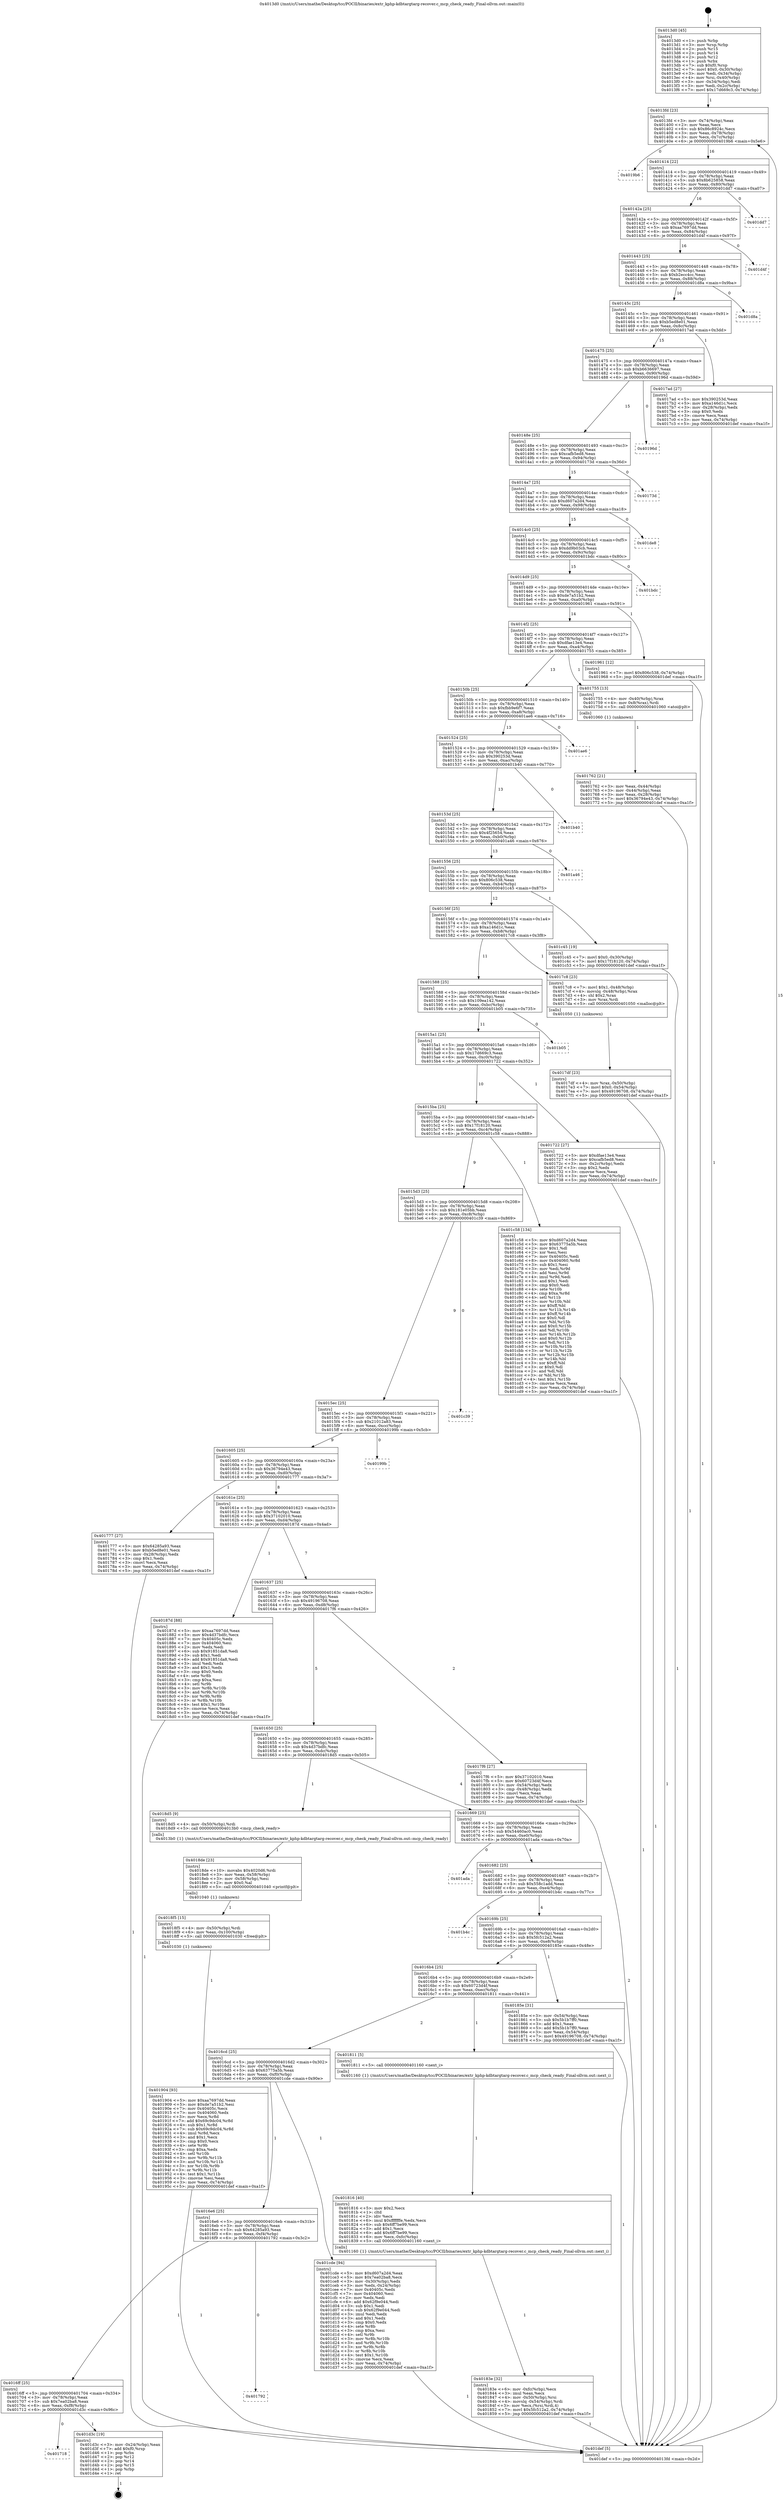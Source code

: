 digraph "0x4013d0" {
  label = "0x4013d0 (/mnt/c/Users/mathe/Desktop/tcc/POCII/binaries/extr_kphp-kdbtargtarg-recover.c_mcp_check_ready_Final-ollvm.out::main(0))"
  labelloc = "t"
  node[shape=record]

  Entry [label="",width=0.3,height=0.3,shape=circle,fillcolor=black,style=filled]
  "0x4013fd" [label="{
     0x4013fd [23]\l
     | [instrs]\l
     &nbsp;&nbsp;0x4013fd \<+3\>: mov -0x74(%rbp),%eax\l
     &nbsp;&nbsp;0x401400 \<+2\>: mov %eax,%ecx\l
     &nbsp;&nbsp;0x401402 \<+6\>: sub $0x86c8924c,%ecx\l
     &nbsp;&nbsp;0x401408 \<+3\>: mov %eax,-0x78(%rbp)\l
     &nbsp;&nbsp;0x40140b \<+3\>: mov %ecx,-0x7c(%rbp)\l
     &nbsp;&nbsp;0x40140e \<+6\>: je 00000000004019b6 \<main+0x5e6\>\l
  }"]
  "0x4019b6" [label="{
     0x4019b6\l
  }", style=dashed]
  "0x401414" [label="{
     0x401414 [22]\l
     | [instrs]\l
     &nbsp;&nbsp;0x401414 \<+5\>: jmp 0000000000401419 \<main+0x49\>\l
     &nbsp;&nbsp;0x401419 \<+3\>: mov -0x78(%rbp),%eax\l
     &nbsp;&nbsp;0x40141c \<+5\>: sub $0x8b625858,%eax\l
     &nbsp;&nbsp;0x401421 \<+3\>: mov %eax,-0x80(%rbp)\l
     &nbsp;&nbsp;0x401424 \<+6\>: je 0000000000401dd7 \<main+0xa07\>\l
  }"]
  Exit [label="",width=0.3,height=0.3,shape=circle,fillcolor=black,style=filled,peripheries=2]
  "0x401dd7" [label="{
     0x401dd7\l
  }", style=dashed]
  "0x40142a" [label="{
     0x40142a [25]\l
     | [instrs]\l
     &nbsp;&nbsp;0x40142a \<+5\>: jmp 000000000040142f \<main+0x5f\>\l
     &nbsp;&nbsp;0x40142f \<+3\>: mov -0x78(%rbp),%eax\l
     &nbsp;&nbsp;0x401432 \<+5\>: sub $0xaa7697dd,%eax\l
     &nbsp;&nbsp;0x401437 \<+6\>: mov %eax,-0x84(%rbp)\l
     &nbsp;&nbsp;0x40143d \<+6\>: je 0000000000401d4f \<main+0x97f\>\l
  }"]
  "0x401718" [label="{
     0x401718\l
  }", style=dashed]
  "0x401d4f" [label="{
     0x401d4f\l
  }", style=dashed]
  "0x401443" [label="{
     0x401443 [25]\l
     | [instrs]\l
     &nbsp;&nbsp;0x401443 \<+5\>: jmp 0000000000401448 \<main+0x78\>\l
     &nbsp;&nbsp;0x401448 \<+3\>: mov -0x78(%rbp),%eax\l
     &nbsp;&nbsp;0x40144b \<+5\>: sub $0xb2ecc4cc,%eax\l
     &nbsp;&nbsp;0x401450 \<+6\>: mov %eax,-0x88(%rbp)\l
     &nbsp;&nbsp;0x401456 \<+6\>: je 0000000000401d8a \<main+0x9ba\>\l
  }"]
  "0x401d3c" [label="{
     0x401d3c [19]\l
     | [instrs]\l
     &nbsp;&nbsp;0x401d3c \<+3\>: mov -0x24(%rbp),%eax\l
     &nbsp;&nbsp;0x401d3f \<+7\>: add $0xf0,%rsp\l
     &nbsp;&nbsp;0x401d46 \<+1\>: pop %rbx\l
     &nbsp;&nbsp;0x401d47 \<+2\>: pop %r12\l
     &nbsp;&nbsp;0x401d49 \<+2\>: pop %r14\l
     &nbsp;&nbsp;0x401d4b \<+2\>: pop %r15\l
     &nbsp;&nbsp;0x401d4d \<+1\>: pop %rbp\l
     &nbsp;&nbsp;0x401d4e \<+1\>: ret\l
  }"]
  "0x401d8a" [label="{
     0x401d8a\l
  }", style=dashed]
  "0x40145c" [label="{
     0x40145c [25]\l
     | [instrs]\l
     &nbsp;&nbsp;0x40145c \<+5\>: jmp 0000000000401461 \<main+0x91\>\l
     &nbsp;&nbsp;0x401461 \<+3\>: mov -0x78(%rbp),%eax\l
     &nbsp;&nbsp;0x401464 \<+5\>: sub $0xb5ed8e01,%eax\l
     &nbsp;&nbsp;0x401469 \<+6\>: mov %eax,-0x8c(%rbp)\l
     &nbsp;&nbsp;0x40146f \<+6\>: je 00000000004017ad \<main+0x3dd\>\l
  }"]
  "0x4016ff" [label="{
     0x4016ff [25]\l
     | [instrs]\l
     &nbsp;&nbsp;0x4016ff \<+5\>: jmp 0000000000401704 \<main+0x334\>\l
     &nbsp;&nbsp;0x401704 \<+3\>: mov -0x78(%rbp),%eax\l
     &nbsp;&nbsp;0x401707 \<+5\>: sub $0x7ea02ba8,%eax\l
     &nbsp;&nbsp;0x40170c \<+6\>: mov %eax,-0xf8(%rbp)\l
     &nbsp;&nbsp;0x401712 \<+6\>: je 0000000000401d3c \<main+0x96c\>\l
  }"]
  "0x4017ad" [label="{
     0x4017ad [27]\l
     | [instrs]\l
     &nbsp;&nbsp;0x4017ad \<+5\>: mov $0x390253d,%eax\l
     &nbsp;&nbsp;0x4017b2 \<+5\>: mov $0xa146d1c,%ecx\l
     &nbsp;&nbsp;0x4017b7 \<+3\>: mov -0x28(%rbp),%edx\l
     &nbsp;&nbsp;0x4017ba \<+3\>: cmp $0x0,%edx\l
     &nbsp;&nbsp;0x4017bd \<+3\>: cmove %ecx,%eax\l
     &nbsp;&nbsp;0x4017c0 \<+3\>: mov %eax,-0x74(%rbp)\l
     &nbsp;&nbsp;0x4017c3 \<+5\>: jmp 0000000000401def \<main+0xa1f\>\l
  }"]
  "0x401475" [label="{
     0x401475 [25]\l
     | [instrs]\l
     &nbsp;&nbsp;0x401475 \<+5\>: jmp 000000000040147a \<main+0xaa\>\l
     &nbsp;&nbsp;0x40147a \<+3\>: mov -0x78(%rbp),%eax\l
     &nbsp;&nbsp;0x40147d \<+5\>: sub $0xb6636697,%eax\l
     &nbsp;&nbsp;0x401482 \<+6\>: mov %eax,-0x90(%rbp)\l
     &nbsp;&nbsp;0x401488 \<+6\>: je 000000000040196d \<main+0x59d\>\l
  }"]
  "0x401792" [label="{
     0x401792\l
  }", style=dashed]
  "0x40196d" [label="{
     0x40196d\l
  }", style=dashed]
  "0x40148e" [label="{
     0x40148e [25]\l
     | [instrs]\l
     &nbsp;&nbsp;0x40148e \<+5\>: jmp 0000000000401493 \<main+0xc3\>\l
     &nbsp;&nbsp;0x401493 \<+3\>: mov -0x78(%rbp),%eax\l
     &nbsp;&nbsp;0x401496 \<+5\>: sub $0xcafb5ed8,%eax\l
     &nbsp;&nbsp;0x40149b \<+6\>: mov %eax,-0x94(%rbp)\l
     &nbsp;&nbsp;0x4014a1 \<+6\>: je 000000000040173d \<main+0x36d\>\l
  }"]
  "0x4016e6" [label="{
     0x4016e6 [25]\l
     | [instrs]\l
     &nbsp;&nbsp;0x4016e6 \<+5\>: jmp 00000000004016eb \<main+0x31b\>\l
     &nbsp;&nbsp;0x4016eb \<+3\>: mov -0x78(%rbp),%eax\l
     &nbsp;&nbsp;0x4016ee \<+5\>: sub $0x64285a93,%eax\l
     &nbsp;&nbsp;0x4016f3 \<+6\>: mov %eax,-0xf4(%rbp)\l
     &nbsp;&nbsp;0x4016f9 \<+6\>: je 0000000000401792 \<main+0x3c2\>\l
  }"]
  "0x40173d" [label="{
     0x40173d\l
  }", style=dashed]
  "0x4014a7" [label="{
     0x4014a7 [25]\l
     | [instrs]\l
     &nbsp;&nbsp;0x4014a7 \<+5\>: jmp 00000000004014ac \<main+0xdc\>\l
     &nbsp;&nbsp;0x4014ac \<+3\>: mov -0x78(%rbp),%eax\l
     &nbsp;&nbsp;0x4014af \<+5\>: sub $0xd607a2d4,%eax\l
     &nbsp;&nbsp;0x4014b4 \<+6\>: mov %eax,-0x98(%rbp)\l
     &nbsp;&nbsp;0x4014ba \<+6\>: je 0000000000401de8 \<main+0xa18\>\l
  }"]
  "0x401cde" [label="{
     0x401cde [94]\l
     | [instrs]\l
     &nbsp;&nbsp;0x401cde \<+5\>: mov $0xd607a2d4,%eax\l
     &nbsp;&nbsp;0x401ce3 \<+5\>: mov $0x7ea02ba8,%ecx\l
     &nbsp;&nbsp;0x401ce8 \<+3\>: mov -0x30(%rbp),%edx\l
     &nbsp;&nbsp;0x401ceb \<+3\>: mov %edx,-0x24(%rbp)\l
     &nbsp;&nbsp;0x401cee \<+7\>: mov 0x40405c,%edx\l
     &nbsp;&nbsp;0x401cf5 \<+7\>: mov 0x404060,%esi\l
     &nbsp;&nbsp;0x401cfc \<+2\>: mov %edx,%edi\l
     &nbsp;&nbsp;0x401cfe \<+6\>: add $0x62f9e044,%edi\l
     &nbsp;&nbsp;0x401d04 \<+3\>: sub $0x1,%edi\l
     &nbsp;&nbsp;0x401d07 \<+6\>: sub $0x62f9e044,%edi\l
     &nbsp;&nbsp;0x401d0d \<+3\>: imul %edi,%edx\l
     &nbsp;&nbsp;0x401d10 \<+3\>: and $0x1,%edx\l
     &nbsp;&nbsp;0x401d13 \<+3\>: cmp $0x0,%edx\l
     &nbsp;&nbsp;0x401d16 \<+4\>: sete %r8b\l
     &nbsp;&nbsp;0x401d1a \<+3\>: cmp $0xa,%esi\l
     &nbsp;&nbsp;0x401d1d \<+4\>: setl %r9b\l
     &nbsp;&nbsp;0x401d21 \<+3\>: mov %r8b,%r10b\l
     &nbsp;&nbsp;0x401d24 \<+3\>: and %r9b,%r10b\l
     &nbsp;&nbsp;0x401d27 \<+3\>: xor %r9b,%r8b\l
     &nbsp;&nbsp;0x401d2a \<+3\>: or %r8b,%r10b\l
     &nbsp;&nbsp;0x401d2d \<+4\>: test $0x1,%r10b\l
     &nbsp;&nbsp;0x401d31 \<+3\>: cmovne %ecx,%eax\l
     &nbsp;&nbsp;0x401d34 \<+3\>: mov %eax,-0x74(%rbp)\l
     &nbsp;&nbsp;0x401d37 \<+5\>: jmp 0000000000401def \<main+0xa1f\>\l
  }"]
  "0x401de8" [label="{
     0x401de8\l
  }", style=dashed]
  "0x4014c0" [label="{
     0x4014c0 [25]\l
     | [instrs]\l
     &nbsp;&nbsp;0x4014c0 \<+5\>: jmp 00000000004014c5 \<main+0xf5\>\l
     &nbsp;&nbsp;0x4014c5 \<+3\>: mov -0x78(%rbp),%eax\l
     &nbsp;&nbsp;0x4014c8 \<+5\>: sub $0xdd9b03cb,%eax\l
     &nbsp;&nbsp;0x4014cd \<+6\>: mov %eax,-0x9c(%rbp)\l
     &nbsp;&nbsp;0x4014d3 \<+6\>: je 0000000000401bdc \<main+0x80c\>\l
  }"]
  "0x401904" [label="{
     0x401904 [93]\l
     | [instrs]\l
     &nbsp;&nbsp;0x401904 \<+5\>: mov $0xaa7697dd,%eax\l
     &nbsp;&nbsp;0x401909 \<+5\>: mov $0xde7a51b2,%esi\l
     &nbsp;&nbsp;0x40190e \<+7\>: mov 0x40405c,%ecx\l
     &nbsp;&nbsp;0x401915 \<+7\>: mov 0x404060,%edx\l
     &nbsp;&nbsp;0x40191c \<+3\>: mov %ecx,%r8d\l
     &nbsp;&nbsp;0x40191f \<+7\>: add $0x69c9dc04,%r8d\l
     &nbsp;&nbsp;0x401926 \<+4\>: sub $0x1,%r8d\l
     &nbsp;&nbsp;0x40192a \<+7\>: sub $0x69c9dc04,%r8d\l
     &nbsp;&nbsp;0x401931 \<+4\>: imul %r8d,%ecx\l
     &nbsp;&nbsp;0x401935 \<+3\>: and $0x1,%ecx\l
     &nbsp;&nbsp;0x401938 \<+3\>: cmp $0x0,%ecx\l
     &nbsp;&nbsp;0x40193b \<+4\>: sete %r9b\l
     &nbsp;&nbsp;0x40193f \<+3\>: cmp $0xa,%edx\l
     &nbsp;&nbsp;0x401942 \<+4\>: setl %r10b\l
     &nbsp;&nbsp;0x401946 \<+3\>: mov %r9b,%r11b\l
     &nbsp;&nbsp;0x401949 \<+3\>: and %r10b,%r11b\l
     &nbsp;&nbsp;0x40194c \<+3\>: xor %r10b,%r9b\l
     &nbsp;&nbsp;0x40194f \<+3\>: or %r9b,%r11b\l
     &nbsp;&nbsp;0x401952 \<+4\>: test $0x1,%r11b\l
     &nbsp;&nbsp;0x401956 \<+3\>: cmovne %esi,%eax\l
     &nbsp;&nbsp;0x401959 \<+3\>: mov %eax,-0x74(%rbp)\l
     &nbsp;&nbsp;0x40195c \<+5\>: jmp 0000000000401def \<main+0xa1f\>\l
  }"]
  "0x401bdc" [label="{
     0x401bdc\l
  }", style=dashed]
  "0x4014d9" [label="{
     0x4014d9 [25]\l
     | [instrs]\l
     &nbsp;&nbsp;0x4014d9 \<+5\>: jmp 00000000004014de \<main+0x10e\>\l
     &nbsp;&nbsp;0x4014de \<+3\>: mov -0x78(%rbp),%eax\l
     &nbsp;&nbsp;0x4014e1 \<+5\>: sub $0xde7a51b2,%eax\l
     &nbsp;&nbsp;0x4014e6 \<+6\>: mov %eax,-0xa0(%rbp)\l
     &nbsp;&nbsp;0x4014ec \<+6\>: je 0000000000401961 \<main+0x591\>\l
  }"]
  "0x4018f5" [label="{
     0x4018f5 [15]\l
     | [instrs]\l
     &nbsp;&nbsp;0x4018f5 \<+4\>: mov -0x50(%rbp),%rdi\l
     &nbsp;&nbsp;0x4018f9 \<+6\>: mov %eax,-0x100(%rbp)\l
     &nbsp;&nbsp;0x4018ff \<+5\>: call 0000000000401030 \<free@plt\>\l
     | [calls]\l
     &nbsp;&nbsp;0x401030 \{1\} (unknown)\l
  }"]
  "0x401961" [label="{
     0x401961 [12]\l
     | [instrs]\l
     &nbsp;&nbsp;0x401961 \<+7\>: movl $0x806c538,-0x74(%rbp)\l
     &nbsp;&nbsp;0x401968 \<+5\>: jmp 0000000000401def \<main+0xa1f\>\l
  }"]
  "0x4014f2" [label="{
     0x4014f2 [25]\l
     | [instrs]\l
     &nbsp;&nbsp;0x4014f2 \<+5\>: jmp 00000000004014f7 \<main+0x127\>\l
     &nbsp;&nbsp;0x4014f7 \<+3\>: mov -0x78(%rbp),%eax\l
     &nbsp;&nbsp;0x4014fa \<+5\>: sub $0xdfae13e4,%eax\l
     &nbsp;&nbsp;0x4014ff \<+6\>: mov %eax,-0xa4(%rbp)\l
     &nbsp;&nbsp;0x401505 \<+6\>: je 0000000000401755 \<main+0x385\>\l
  }"]
  "0x4018de" [label="{
     0x4018de [23]\l
     | [instrs]\l
     &nbsp;&nbsp;0x4018de \<+10\>: movabs $0x4020d6,%rdi\l
     &nbsp;&nbsp;0x4018e8 \<+3\>: mov %eax,-0x58(%rbp)\l
     &nbsp;&nbsp;0x4018eb \<+3\>: mov -0x58(%rbp),%esi\l
     &nbsp;&nbsp;0x4018ee \<+2\>: mov $0x0,%al\l
     &nbsp;&nbsp;0x4018f0 \<+5\>: call 0000000000401040 \<printf@plt\>\l
     | [calls]\l
     &nbsp;&nbsp;0x401040 \{1\} (unknown)\l
  }"]
  "0x401755" [label="{
     0x401755 [13]\l
     | [instrs]\l
     &nbsp;&nbsp;0x401755 \<+4\>: mov -0x40(%rbp),%rax\l
     &nbsp;&nbsp;0x401759 \<+4\>: mov 0x8(%rax),%rdi\l
     &nbsp;&nbsp;0x40175d \<+5\>: call 0000000000401060 \<atoi@plt\>\l
     | [calls]\l
     &nbsp;&nbsp;0x401060 \{1\} (unknown)\l
  }"]
  "0x40150b" [label="{
     0x40150b [25]\l
     | [instrs]\l
     &nbsp;&nbsp;0x40150b \<+5\>: jmp 0000000000401510 \<main+0x140\>\l
     &nbsp;&nbsp;0x401510 \<+3\>: mov -0x78(%rbp),%eax\l
     &nbsp;&nbsp;0x401513 \<+5\>: sub $0xfbb9e6f7,%eax\l
     &nbsp;&nbsp;0x401518 \<+6\>: mov %eax,-0xa8(%rbp)\l
     &nbsp;&nbsp;0x40151e \<+6\>: je 0000000000401ae6 \<main+0x716\>\l
  }"]
  "0x40183e" [label="{
     0x40183e [32]\l
     | [instrs]\l
     &nbsp;&nbsp;0x40183e \<+6\>: mov -0xfc(%rbp),%ecx\l
     &nbsp;&nbsp;0x401844 \<+3\>: imul %eax,%ecx\l
     &nbsp;&nbsp;0x401847 \<+4\>: mov -0x50(%rbp),%rsi\l
     &nbsp;&nbsp;0x40184b \<+4\>: movslq -0x54(%rbp),%rdi\l
     &nbsp;&nbsp;0x40184f \<+3\>: mov %ecx,(%rsi,%rdi,4)\l
     &nbsp;&nbsp;0x401852 \<+7\>: movl $0x5fc512a2,-0x74(%rbp)\l
     &nbsp;&nbsp;0x401859 \<+5\>: jmp 0000000000401def \<main+0xa1f\>\l
  }"]
  "0x401ae6" [label="{
     0x401ae6\l
  }", style=dashed]
  "0x401524" [label="{
     0x401524 [25]\l
     | [instrs]\l
     &nbsp;&nbsp;0x401524 \<+5\>: jmp 0000000000401529 \<main+0x159\>\l
     &nbsp;&nbsp;0x401529 \<+3\>: mov -0x78(%rbp),%eax\l
     &nbsp;&nbsp;0x40152c \<+5\>: sub $0x390253d,%eax\l
     &nbsp;&nbsp;0x401531 \<+6\>: mov %eax,-0xac(%rbp)\l
     &nbsp;&nbsp;0x401537 \<+6\>: je 0000000000401b40 \<main+0x770\>\l
  }"]
  "0x401816" [label="{
     0x401816 [40]\l
     | [instrs]\l
     &nbsp;&nbsp;0x401816 \<+5\>: mov $0x2,%ecx\l
     &nbsp;&nbsp;0x40181b \<+1\>: cltd\l
     &nbsp;&nbsp;0x40181c \<+2\>: idiv %ecx\l
     &nbsp;&nbsp;0x40181e \<+6\>: imul $0xfffffffe,%edx,%ecx\l
     &nbsp;&nbsp;0x401824 \<+6\>: sub $0x6ff7be99,%ecx\l
     &nbsp;&nbsp;0x40182a \<+3\>: add $0x1,%ecx\l
     &nbsp;&nbsp;0x40182d \<+6\>: add $0x6ff7be99,%ecx\l
     &nbsp;&nbsp;0x401833 \<+6\>: mov %ecx,-0xfc(%rbp)\l
     &nbsp;&nbsp;0x401839 \<+5\>: call 0000000000401160 \<next_i\>\l
     | [calls]\l
     &nbsp;&nbsp;0x401160 \{1\} (/mnt/c/Users/mathe/Desktop/tcc/POCII/binaries/extr_kphp-kdbtargtarg-recover.c_mcp_check_ready_Final-ollvm.out::next_i)\l
  }"]
  "0x401b40" [label="{
     0x401b40\l
  }", style=dashed]
  "0x40153d" [label="{
     0x40153d [25]\l
     | [instrs]\l
     &nbsp;&nbsp;0x40153d \<+5\>: jmp 0000000000401542 \<main+0x172\>\l
     &nbsp;&nbsp;0x401542 \<+3\>: mov -0x78(%rbp),%eax\l
     &nbsp;&nbsp;0x401545 \<+5\>: sub $0x4f25654,%eax\l
     &nbsp;&nbsp;0x40154a \<+6\>: mov %eax,-0xb0(%rbp)\l
     &nbsp;&nbsp;0x401550 \<+6\>: je 0000000000401a46 \<main+0x676\>\l
  }"]
  "0x4016cd" [label="{
     0x4016cd [25]\l
     | [instrs]\l
     &nbsp;&nbsp;0x4016cd \<+5\>: jmp 00000000004016d2 \<main+0x302\>\l
     &nbsp;&nbsp;0x4016d2 \<+3\>: mov -0x78(%rbp),%eax\l
     &nbsp;&nbsp;0x4016d5 \<+5\>: sub $0x63775a5b,%eax\l
     &nbsp;&nbsp;0x4016da \<+6\>: mov %eax,-0xf0(%rbp)\l
     &nbsp;&nbsp;0x4016e0 \<+6\>: je 0000000000401cde \<main+0x90e\>\l
  }"]
  "0x401a46" [label="{
     0x401a46\l
  }", style=dashed]
  "0x401556" [label="{
     0x401556 [25]\l
     | [instrs]\l
     &nbsp;&nbsp;0x401556 \<+5\>: jmp 000000000040155b \<main+0x18b\>\l
     &nbsp;&nbsp;0x40155b \<+3\>: mov -0x78(%rbp),%eax\l
     &nbsp;&nbsp;0x40155e \<+5\>: sub $0x806c538,%eax\l
     &nbsp;&nbsp;0x401563 \<+6\>: mov %eax,-0xb4(%rbp)\l
     &nbsp;&nbsp;0x401569 \<+6\>: je 0000000000401c45 \<main+0x875\>\l
  }"]
  "0x401811" [label="{
     0x401811 [5]\l
     | [instrs]\l
     &nbsp;&nbsp;0x401811 \<+5\>: call 0000000000401160 \<next_i\>\l
     | [calls]\l
     &nbsp;&nbsp;0x401160 \{1\} (/mnt/c/Users/mathe/Desktop/tcc/POCII/binaries/extr_kphp-kdbtargtarg-recover.c_mcp_check_ready_Final-ollvm.out::next_i)\l
  }"]
  "0x401c45" [label="{
     0x401c45 [19]\l
     | [instrs]\l
     &nbsp;&nbsp;0x401c45 \<+7\>: movl $0x0,-0x30(%rbp)\l
     &nbsp;&nbsp;0x401c4c \<+7\>: movl $0x17f18120,-0x74(%rbp)\l
     &nbsp;&nbsp;0x401c53 \<+5\>: jmp 0000000000401def \<main+0xa1f\>\l
  }"]
  "0x40156f" [label="{
     0x40156f [25]\l
     | [instrs]\l
     &nbsp;&nbsp;0x40156f \<+5\>: jmp 0000000000401574 \<main+0x1a4\>\l
     &nbsp;&nbsp;0x401574 \<+3\>: mov -0x78(%rbp),%eax\l
     &nbsp;&nbsp;0x401577 \<+5\>: sub $0xa146d1c,%eax\l
     &nbsp;&nbsp;0x40157c \<+6\>: mov %eax,-0xb8(%rbp)\l
     &nbsp;&nbsp;0x401582 \<+6\>: je 00000000004017c8 \<main+0x3f8\>\l
  }"]
  "0x4016b4" [label="{
     0x4016b4 [25]\l
     | [instrs]\l
     &nbsp;&nbsp;0x4016b4 \<+5\>: jmp 00000000004016b9 \<main+0x2e9\>\l
     &nbsp;&nbsp;0x4016b9 \<+3\>: mov -0x78(%rbp),%eax\l
     &nbsp;&nbsp;0x4016bc \<+5\>: sub $0x60723d4f,%eax\l
     &nbsp;&nbsp;0x4016c1 \<+6\>: mov %eax,-0xec(%rbp)\l
     &nbsp;&nbsp;0x4016c7 \<+6\>: je 0000000000401811 \<main+0x441\>\l
  }"]
  "0x4017c8" [label="{
     0x4017c8 [23]\l
     | [instrs]\l
     &nbsp;&nbsp;0x4017c8 \<+7\>: movl $0x1,-0x48(%rbp)\l
     &nbsp;&nbsp;0x4017cf \<+4\>: movslq -0x48(%rbp),%rax\l
     &nbsp;&nbsp;0x4017d3 \<+4\>: shl $0x2,%rax\l
     &nbsp;&nbsp;0x4017d7 \<+3\>: mov %rax,%rdi\l
     &nbsp;&nbsp;0x4017da \<+5\>: call 0000000000401050 \<malloc@plt\>\l
     | [calls]\l
     &nbsp;&nbsp;0x401050 \{1\} (unknown)\l
  }"]
  "0x401588" [label="{
     0x401588 [25]\l
     | [instrs]\l
     &nbsp;&nbsp;0x401588 \<+5\>: jmp 000000000040158d \<main+0x1bd\>\l
     &nbsp;&nbsp;0x40158d \<+3\>: mov -0x78(%rbp),%eax\l
     &nbsp;&nbsp;0x401590 \<+5\>: sub $0x109ea142,%eax\l
     &nbsp;&nbsp;0x401595 \<+6\>: mov %eax,-0xbc(%rbp)\l
     &nbsp;&nbsp;0x40159b \<+6\>: je 0000000000401b05 \<main+0x735\>\l
  }"]
  "0x40185e" [label="{
     0x40185e [31]\l
     | [instrs]\l
     &nbsp;&nbsp;0x40185e \<+3\>: mov -0x54(%rbp),%eax\l
     &nbsp;&nbsp;0x401861 \<+5\>: sub $0x5b1b7ff0,%eax\l
     &nbsp;&nbsp;0x401866 \<+3\>: add $0x1,%eax\l
     &nbsp;&nbsp;0x401869 \<+5\>: add $0x5b1b7ff0,%eax\l
     &nbsp;&nbsp;0x40186e \<+3\>: mov %eax,-0x54(%rbp)\l
     &nbsp;&nbsp;0x401871 \<+7\>: movl $0x49196708,-0x74(%rbp)\l
     &nbsp;&nbsp;0x401878 \<+5\>: jmp 0000000000401def \<main+0xa1f\>\l
  }"]
  "0x401b05" [label="{
     0x401b05\l
  }", style=dashed]
  "0x4015a1" [label="{
     0x4015a1 [25]\l
     | [instrs]\l
     &nbsp;&nbsp;0x4015a1 \<+5\>: jmp 00000000004015a6 \<main+0x1d6\>\l
     &nbsp;&nbsp;0x4015a6 \<+3\>: mov -0x78(%rbp),%eax\l
     &nbsp;&nbsp;0x4015a9 \<+5\>: sub $0x17d669c3,%eax\l
     &nbsp;&nbsp;0x4015ae \<+6\>: mov %eax,-0xc0(%rbp)\l
     &nbsp;&nbsp;0x4015b4 \<+6\>: je 0000000000401722 \<main+0x352\>\l
  }"]
  "0x40169b" [label="{
     0x40169b [25]\l
     | [instrs]\l
     &nbsp;&nbsp;0x40169b \<+5\>: jmp 00000000004016a0 \<main+0x2d0\>\l
     &nbsp;&nbsp;0x4016a0 \<+3\>: mov -0x78(%rbp),%eax\l
     &nbsp;&nbsp;0x4016a3 \<+5\>: sub $0x5fc512a2,%eax\l
     &nbsp;&nbsp;0x4016a8 \<+6\>: mov %eax,-0xe8(%rbp)\l
     &nbsp;&nbsp;0x4016ae \<+6\>: je 000000000040185e \<main+0x48e\>\l
  }"]
  "0x401722" [label="{
     0x401722 [27]\l
     | [instrs]\l
     &nbsp;&nbsp;0x401722 \<+5\>: mov $0xdfae13e4,%eax\l
     &nbsp;&nbsp;0x401727 \<+5\>: mov $0xcafb5ed8,%ecx\l
     &nbsp;&nbsp;0x40172c \<+3\>: mov -0x2c(%rbp),%edx\l
     &nbsp;&nbsp;0x40172f \<+3\>: cmp $0x2,%edx\l
     &nbsp;&nbsp;0x401732 \<+3\>: cmovne %ecx,%eax\l
     &nbsp;&nbsp;0x401735 \<+3\>: mov %eax,-0x74(%rbp)\l
     &nbsp;&nbsp;0x401738 \<+5\>: jmp 0000000000401def \<main+0xa1f\>\l
  }"]
  "0x4015ba" [label="{
     0x4015ba [25]\l
     | [instrs]\l
     &nbsp;&nbsp;0x4015ba \<+5\>: jmp 00000000004015bf \<main+0x1ef\>\l
     &nbsp;&nbsp;0x4015bf \<+3\>: mov -0x78(%rbp),%eax\l
     &nbsp;&nbsp;0x4015c2 \<+5\>: sub $0x17f18120,%eax\l
     &nbsp;&nbsp;0x4015c7 \<+6\>: mov %eax,-0xc4(%rbp)\l
     &nbsp;&nbsp;0x4015cd \<+6\>: je 0000000000401c58 \<main+0x888\>\l
  }"]
  "0x401def" [label="{
     0x401def [5]\l
     | [instrs]\l
     &nbsp;&nbsp;0x401def \<+5\>: jmp 00000000004013fd \<main+0x2d\>\l
  }"]
  "0x4013d0" [label="{
     0x4013d0 [45]\l
     | [instrs]\l
     &nbsp;&nbsp;0x4013d0 \<+1\>: push %rbp\l
     &nbsp;&nbsp;0x4013d1 \<+3\>: mov %rsp,%rbp\l
     &nbsp;&nbsp;0x4013d4 \<+2\>: push %r15\l
     &nbsp;&nbsp;0x4013d6 \<+2\>: push %r14\l
     &nbsp;&nbsp;0x4013d8 \<+2\>: push %r12\l
     &nbsp;&nbsp;0x4013da \<+1\>: push %rbx\l
     &nbsp;&nbsp;0x4013db \<+7\>: sub $0xf0,%rsp\l
     &nbsp;&nbsp;0x4013e2 \<+7\>: movl $0x0,-0x30(%rbp)\l
     &nbsp;&nbsp;0x4013e9 \<+3\>: mov %edi,-0x34(%rbp)\l
     &nbsp;&nbsp;0x4013ec \<+4\>: mov %rsi,-0x40(%rbp)\l
     &nbsp;&nbsp;0x4013f0 \<+3\>: mov -0x34(%rbp),%edi\l
     &nbsp;&nbsp;0x4013f3 \<+3\>: mov %edi,-0x2c(%rbp)\l
     &nbsp;&nbsp;0x4013f6 \<+7\>: movl $0x17d669c3,-0x74(%rbp)\l
  }"]
  "0x401762" [label="{
     0x401762 [21]\l
     | [instrs]\l
     &nbsp;&nbsp;0x401762 \<+3\>: mov %eax,-0x44(%rbp)\l
     &nbsp;&nbsp;0x401765 \<+3\>: mov -0x44(%rbp),%eax\l
     &nbsp;&nbsp;0x401768 \<+3\>: mov %eax,-0x28(%rbp)\l
     &nbsp;&nbsp;0x40176b \<+7\>: movl $0x36794e43,-0x74(%rbp)\l
     &nbsp;&nbsp;0x401772 \<+5\>: jmp 0000000000401def \<main+0xa1f\>\l
  }"]
  "0x401b4c" [label="{
     0x401b4c\l
  }", style=dashed]
  "0x401c58" [label="{
     0x401c58 [134]\l
     | [instrs]\l
     &nbsp;&nbsp;0x401c58 \<+5\>: mov $0xd607a2d4,%eax\l
     &nbsp;&nbsp;0x401c5d \<+5\>: mov $0x63775a5b,%ecx\l
     &nbsp;&nbsp;0x401c62 \<+2\>: mov $0x1,%dl\l
     &nbsp;&nbsp;0x401c64 \<+2\>: xor %esi,%esi\l
     &nbsp;&nbsp;0x401c66 \<+7\>: mov 0x40405c,%edi\l
     &nbsp;&nbsp;0x401c6d \<+8\>: mov 0x404060,%r8d\l
     &nbsp;&nbsp;0x401c75 \<+3\>: sub $0x1,%esi\l
     &nbsp;&nbsp;0x401c78 \<+3\>: mov %edi,%r9d\l
     &nbsp;&nbsp;0x401c7b \<+3\>: add %esi,%r9d\l
     &nbsp;&nbsp;0x401c7e \<+4\>: imul %r9d,%edi\l
     &nbsp;&nbsp;0x401c82 \<+3\>: and $0x1,%edi\l
     &nbsp;&nbsp;0x401c85 \<+3\>: cmp $0x0,%edi\l
     &nbsp;&nbsp;0x401c88 \<+4\>: sete %r10b\l
     &nbsp;&nbsp;0x401c8c \<+4\>: cmp $0xa,%r8d\l
     &nbsp;&nbsp;0x401c90 \<+4\>: setl %r11b\l
     &nbsp;&nbsp;0x401c94 \<+3\>: mov %r10b,%bl\l
     &nbsp;&nbsp;0x401c97 \<+3\>: xor $0xff,%bl\l
     &nbsp;&nbsp;0x401c9a \<+3\>: mov %r11b,%r14b\l
     &nbsp;&nbsp;0x401c9d \<+4\>: xor $0xff,%r14b\l
     &nbsp;&nbsp;0x401ca1 \<+3\>: xor $0x0,%dl\l
     &nbsp;&nbsp;0x401ca4 \<+3\>: mov %bl,%r15b\l
     &nbsp;&nbsp;0x401ca7 \<+4\>: and $0x0,%r15b\l
     &nbsp;&nbsp;0x401cab \<+3\>: and %dl,%r10b\l
     &nbsp;&nbsp;0x401cae \<+3\>: mov %r14b,%r12b\l
     &nbsp;&nbsp;0x401cb1 \<+4\>: and $0x0,%r12b\l
     &nbsp;&nbsp;0x401cb5 \<+3\>: and %dl,%r11b\l
     &nbsp;&nbsp;0x401cb8 \<+3\>: or %r10b,%r15b\l
     &nbsp;&nbsp;0x401cbb \<+3\>: or %r11b,%r12b\l
     &nbsp;&nbsp;0x401cbe \<+3\>: xor %r12b,%r15b\l
     &nbsp;&nbsp;0x401cc1 \<+3\>: or %r14b,%bl\l
     &nbsp;&nbsp;0x401cc4 \<+3\>: xor $0xff,%bl\l
     &nbsp;&nbsp;0x401cc7 \<+3\>: or $0x0,%dl\l
     &nbsp;&nbsp;0x401cca \<+2\>: and %dl,%bl\l
     &nbsp;&nbsp;0x401ccc \<+3\>: or %bl,%r15b\l
     &nbsp;&nbsp;0x401ccf \<+4\>: test $0x1,%r15b\l
     &nbsp;&nbsp;0x401cd3 \<+3\>: cmovne %ecx,%eax\l
     &nbsp;&nbsp;0x401cd6 \<+3\>: mov %eax,-0x74(%rbp)\l
     &nbsp;&nbsp;0x401cd9 \<+5\>: jmp 0000000000401def \<main+0xa1f\>\l
  }"]
  "0x4015d3" [label="{
     0x4015d3 [25]\l
     | [instrs]\l
     &nbsp;&nbsp;0x4015d3 \<+5\>: jmp 00000000004015d8 \<main+0x208\>\l
     &nbsp;&nbsp;0x4015d8 \<+3\>: mov -0x78(%rbp),%eax\l
     &nbsp;&nbsp;0x4015db \<+5\>: sub $0x181e05bb,%eax\l
     &nbsp;&nbsp;0x4015e0 \<+6\>: mov %eax,-0xc8(%rbp)\l
     &nbsp;&nbsp;0x4015e6 \<+6\>: je 0000000000401c39 \<main+0x869\>\l
  }"]
  "0x401682" [label="{
     0x401682 [25]\l
     | [instrs]\l
     &nbsp;&nbsp;0x401682 \<+5\>: jmp 0000000000401687 \<main+0x2b7\>\l
     &nbsp;&nbsp;0x401687 \<+3\>: mov -0x78(%rbp),%eax\l
     &nbsp;&nbsp;0x40168a \<+5\>: sub $0x558c1add,%eax\l
     &nbsp;&nbsp;0x40168f \<+6\>: mov %eax,-0xe4(%rbp)\l
     &nbsp;&nbsp;0x401695 \<+6\>: je 0000000000401b4c \<main+0x77c\>\l
  }"]
  "0x401c39" [label="{
     0x401c39\l
  }", style=dashed]
  "0x4015ec" [label="{
     0x4015ec [25]\l
     | [instrs]\l
     &nbsp;&nbsp;0x4015ec \<+5\>: jmp 00000000004015f1 \<main+0x221\>\l
     &nbsp;&nbsp;0x4015f1 \<+3\>: mov -0x78(%rbp),%eax\l
     &nbsp;&nbsp;0x4015f4 \<+5\>: sub $0x21012a83,%eax\l
     &nbsp;&nbsp;0x4015f9 \<+6\>: mov %eax,-0xcc(%rbp)\l
     &nbsp;&nbsp;0x4015ff \<+6\>: je 000000000040199b \<main+0x5cb\>\l
  }"]
  "0x401ada" [label="{
     0x401ada\l
  }", style=dashed]
  "0x40199b" [label="{
     0x40199b\l
  }", style=dashed]
  "0x401605" [label="{
     0x401605 [25]\l
     | [instrs]\l
     &nbsp;&nbsp;0x401605 \<+5\>: jmp 000000000040160a \<main+0x23a\>\l
     &nbsp;&nbsp;0x40160a \<+3\>: mov -0x78(%rbp),%eax\l
     &nbsp;&nbsp;0x40160d \<+5\>: sub $0x36794e43,%eax\l
     &nbsp;&nbsp;0x401612 \<+6\>: mov %eax,-0xd0(%rbp)\l
     &nbsp;&nbsp;0x401618 \<+6\>: je 0000000000401777 \<main+0x3a7\>\l
  }"]
  "0x401669" [label="{
     0x401669 [25]\l
     | [instrs]\l
     &nbsp;&nbsp;0x401669 \<+5\>: jmp 000000000040166e \<main+0x29e\>\l
     &nbsp;&nbsp;0x40166e \<+3\>: mov -0x78(%rbp),%eax\l
     &nbsp;&nbsp;0x401671 \<+5\>: sub $0x54460ac0,%eax\l
     &nbsp;&nbsp;0x401676 \<+6\>: mov %eax,-0xe0(%rbp)\l
     &nbsp;&nbsp;0x40167c \<+6\>: je 0000000000401ada \<main+0x70a\>\l
  }"]
  "0x401777" [label="{
     0x401777 [27]\l
     | [instrs]\l
     &nbsp;&nbsp;0x401777 \<+5\>: mov $0x64285a93,%eax\l
     &nbsp;&nbsp;0x40177c \<+5\>: mov $0xb5ed8e01,%ecx\l
     &nbsp;&nbsp;0x401781 \<+3\>: mov -0x28(%rbp),%edx\l
     &nbsp;&nbsp;0x401784 \<+3\>: cmp $0x1,%edx\l
     &nbsp;&nbsp;0x401787 \<+3\>: cmovl %ecx,%eax\l
     &nbsp;&nbsp;0x40178a \<+3\>: mov %eax,-0x74(%rbp)\l
     &nbsp;&nbsp;0x40178d \<+5\>: jmp 0000000000401def \<main+0xa1f\>\l
  }"]
  "0x40161e" [label="{
     0x40161e [25]\l
     | [instrs]\l
     &nbsp;&nbsp;0x40161e \<+5\>: jmp 0000000000401623 \<main+0x253\>\l
     &nbsp;&nbsp;0x401623 \<+3\>: mov -0x78(%rbp),%eax\l
     &nbsp;&nbsp;0x401626 \<+5\>: sub $0x37102010,%eax\l
     &nbsp;&nbsp;0x40162b \<+6\>: mov %eax,-0xd4(%rbp)\l
     &nbsp;&nbsp;0x401631 \<+6\>: je 000000000040187d \<main+0x4ad\>\l
  }"]
  "0x4017df" [label="{
     0x4017df [23]\l
     | [instrs]\l
     &nbsp;&nbsp;0x4017df \<+4\>: mov %rax,-0x50(%rbp)\l
     &nbsp;&nbsp;0x4017e3 \<+7\>: movl $0x0,-0x54(%rbp)\l
     &nbsp;&nbsp;0x4017ea \<+7\>: movl $0x49196708,-0x74(%rbp)\l
     &nbsp;&nbsp;0x4017f1 \<+5\>: jmp 0000000000401def \<main+0xa1f\>\l
  }"]
  "0x4018d5" [label="{
     0x4018d5 [9]\l
     | [instrs]\l
     &nbsp;&nbsp;0x4018d5 \<+4\>: mov -0x50(%rbp),%rdi\l
     &nbsp;&nbsp;0x4018d9 \<+5\>: call 00000000004013b0 \<mcp_check_ready\>\l
     | [calls]\l
     &nbsp;&nbsp;0x4013b0 \{1\} (/mnt/c/Users/mathe/Desktop/tcc/POCII/binaries/extr_kphp-kdbtargtarg-recover.c_mcp_check_ready_Final-ollvm.out::mcp_check_ready)\l
  }"]
  "0x40187d" [label="{
     0x40187d [88]\l
     | [instrs]\l
     &nbsp;&nbsp;0x40187d \<+5\>: mov $0xaa7697dd,%eax\l
     &nbsp;&nbsp;0x401882 \<+5\>: mov $0x4d37bdfc,%ecx\l
     &nbsp;&nbsp;0x401887 \<+7\>: mov 0x40405c,%edx\l
     &nbsp;&nbsp;0x40188e \<+7\>: mov 0x404060,%esi\l
     &nbsp;&nbsp;0x401895 \<+2\>: mov %edx,%edi\l
     &nbsp;&nbsp;0x401897 \<+6\>: sub $0x91851da8,%edi\l
     &nbsp;&nbsp;0x40189d \<+3\>: sub $0x1,%edi\l
     &nbsp;&nbsp;0x4018a0 \<+6\>: add $0x91851da8,%edi\l
     &nbsp;&nbsp;0x4018a6 \<+3\>: imul %edi,%edx\l
     &nbsp;&nbsp;0x4018a9 \<+3\>: and $0x1,%edx\l
     &nbsp;&nbsp;0x4018ac \<+3\>: cmp $0x0,%edx\l
     &nbsp;&nbsp;0x4018af \<+4\>: sete %r8b\l
     &nbsp;&nbsp;0x4018b3 \<+3\>: cmp $0xa,%esi\l
     &nbsp;&nbsp;0x4018b6 \<+4\>: setl %r9b\l
     &nbsp;&nbsp;0x4018ba \<+3\>: mov %r8b,%r10b\l
     &nbsp;&nbsp;0x4018bd \<+3\>: and %r9b,%r10b\l
     &nbsp;&nbsp;0x4018c0 \<+3\>: xor %r9b,%r8b\l
     &nbsp;&nbsp;0x4018c3 \<+3\>: or %r8b,%r10b\l
     &nbsp;&nbsp;0x4018c6 \<+4\>: test $0x1,%r10b\l
     &nbsp;&nbsp;0x4018ca \<+3\>: cmovne %ecx,%eax\l
     &nbsp;&nbsp;0x4018cd \<+3\>: mov %eax,-0x74(%rbp)\l
     &nbsp;&nbsp;0x4018d0 \<+5\>: jmp 0000000000401def \<main+0xa1f\>\l
  }"]
  "0x401637" [label="{
     0x401637 [25]\l
     | [instrs]\l
     &nbsp;&nbsp;0x401637 \<+5\>: jmp 000000000040163c \<main+0x26c\>\l
     &nbsp;&nbsp;0x40163c \<+3\>: mov -0x78(%rbp),%eax\l
     &nbsp;&nbsp;0x40163f \<+5\>: sub $0x49196708,%eax\l
     &nbsp;&nbsp;0x401644 \<+6\>: mov %eax,-0xd8(%rbp)\l
     &nbsp;&nbsp;0x40164a \<+6\>: je 00000000004017f6 \<main+0x426\>\l
  }"]
  "0x401650" [label="{
     0x401650 [25]\l
     | [instrs]\l
     &nbsp;&nbsp;0x401650 \<+5\>: jmp 0000000000401655 \<main+0x285\>\l
     &nbsp;&nbsp;0x401655 \<+3\>: mov -0x78(%rbp),%eax\l
     &nbsp;&nbsp;0x401658 \<+5\>: sub $0x4d37bdfc,%eax\l
     &nbsp;&nbsp;0x40165d \<+6\>: mov %eax,-0xdc(%rbp)\l
     &nbsp;&nbsp;0x401663 \<+6\>: je 00000000004018d5 \<main+0x505\>\l
  }"]
  "0x4017f6" [label="{
     0x4017f6 [27]\l
     | [instrs]\l
     &nbsp;&nbsp;0x4017f6 \<+5\>: mov $0x37102010,%eax\l
     &nbsp;&nbsp;0x4017fb \<+5\>: mov $0x60723d4f,%ecx\l
     &nbsp;&nbsp;0x401800 \<+3\>: mov -0x54(%rbp),%edx\l
     &nbsp;&nbsp;0x401803 \<+3\>: cmp -0x48(%rbp),%edx\l
     &nbsp;&nbsp;0x401806 \<+3\>: cmovl %ecx,%eax\l
     &nbsp;&nbsp;0x401809 \<+3\>: mov %eax,-0x74(%rbp)\l
     &nbsp;&nbsp;0x40180c \<+5\>: jmp 0000000000401def \<main+0xa1f\>\l
  }"]
  Entry -> "0x4013d0" [label=" 1"]
  "0x4013fd" -> "0x4019b6" [label=" 0"]
  "0x4013fd" -> "0x401414" [label=" 16"]
  "0x401d3c" -> Exit [label=" 1"]
  "0x401414" -> "0x401dd7" [label=" 0"]
  "0x401414" -> "0x40142a" [label=" 16"]
  "0x4016ff" -> "0x401718" [label=" 0"]
  "0x40142a" -> "0x401d4f" [label=" 0"]
  "0x40142a" -> "0x401443" [label=" 16"]
  "0x4016ff" -> "0x401d3c" [label=" 1"]
  "0x401443" -> "0x401d8a" [label=" 0"]
  "0x401443" -> "0x40145c" [label=" 16"]
  "0x4016e6" -> "0x4016ff" [label=" 1"]
  "0x40145c" -> "0x4017ad" [label=" 1"]
  "0x40145c" -> "0x401475" [label=" 15"]
  "0x4016e6" -> "0x401792" [label=" 0"]
  "0x401475" -> "0x40196d" [label=" 0"]
  "0x401475" -> "0x40148e" [label=" 15"]
  "0x401cde" -> "0x401def" [label=" 1"]
  "0x40148e" -> "0x40173d" [label=" 0"]
  "0x40148e" -> "0x4014a7" [label=" 15"]
  "0x4016cd" -> "0x4016e6" [label=" 1"]
  "0x4014a7" -> "0x401de8" [label=" 0"]
  "0x4014a7" -> "0x4014c0" [label=" 15"]
  "0x4016cd" -> "0x401cde" [label=" 1"]
  "0x4014c0" -> "0x401bdc" [label=" 0"]
  "0x4014c0" -> "0x4014d9" [label=" 15"]
  "0x401c58" -> "0x401def" [label=" 1"]
  "0x4014d9" -> "0x401961" [label=" 1"]
  "0x4014d9" -> "0x4014f2" [label=" 14"]
  "0x401c45" -> "0x401def" [label=" 1"]
  "0x4014f2" -> "0x401755" [label=" 1"]
  "0x4014f2" -> "0x40150b" [label=" 13"]
  "0x401961" -> "0x401def" [label=" 1"]
  "0x40150b" -> "0x401ae6" [label=" 0"]
  "0x40150b" -> "0x401524" [label=" 13"]
  "0x401904" -> "0x401def" [label=" 1"]
  "0x401524" -> "0x401b40" [label=" 0"]
  "0x401524" -> "0x40153d" [label=" 13"]
  "0x4018f5" -> "0x401904" [label=" 1"]
  "0x40153d" -> "0x401a46" [label=" 0"]
  "0x40153d" -> "0x401556" [label=" 13"]
  "0x4018de" -> "0x4018f5" [label=" 1"]
  "0x401556" -> "0x401c45" [label=" 1"]
  "0x401556" -> "0x40156f" [label=" 12"]
  "0x4018d5" -> "0x4018de" [label=" 1"]
  "0x40156f" -> "0x4017c8" [label=" 1"]
  "0x40156f" -> "0x401588" [label=" 11"]
  "0x40185e" -> "0x401def" [label=" 1"]
  "0x401588" -> "0x401b05" [label=" 0"]
  "0x401588" -> "0x4015a1" [label=" 11"]
  "0x40183e" -> "0x401def" [label=" 1"]
  "0x4015a1" -> "0x401722" [label=" 1"]
  "0x4015a1" -> "0x4015ba" [label=" 10"]
  "0x401722" -> "0x401def" [label=" 1"]
  "0x4013d0" -> "0x4013fd" [label=" 1"]
  "0x401def" -> "0x4013fd" [label=" 15"]
  "0x401755" -> "0x401762" [label=" 1"]
  "0x401762" -> "0x401def" [label=" 1"]
  "0x401811" -> "0x401816" [label=" 1"]
  "0x4015ba" -> "0x401c58" [label=" 1"]
  "0x4015ba" -> "0x4015d3" [label=" 9"]
  "0x4016b4" -> "0x4016cd" [label=" 2"]
  "0x4015d3" -> "0x401c39" [label=" 0"]
  "0x4015d3" -> "0x4015ec" [label=" 9"]
  "0x40187d" -> "0x401def" [label=" 1"]
  "0x4015ec" -> "0x40199b" [label=" 0"]
  "0x4015ec" -> "0x401605" [label=" 9"]
  "0x40169b" -> "0x4016b4" [label=" 3"]
  "0x401605" -> "0x401777" [label=" 1"]
  "0x401605" -> "0x40161e" [label=" 8"]
  "0x401777" -> "0x401def" [label=" 1"]
  "0x4017ad" -> "0x401def" [label=" 1"]
  "0x4017c8" -> "0x4017df" [label=" 1"]
  "0x4017df" -> "0x401def" [label=" 1"]
  "0x401816" -> "0x40183e" [label=" 1"]
  "0x40161e" -> "0x40187d" [label=" 1"]
  "0x40161e" -> "0x401637" [label=" 7"]
  "0x401682" -> "0x40169b" [label=" 4"]
  "0x401637" -> "0x4017f6" [label=" 2"]
  "0x401637" -> "0x401650" [label=" 5"]
  "0x4017f6" -> "0x401def" [label=" 2"]
  "0x401682" -> "0x401b4c" [label=" 0"]
  "0x401650" -> "0x4018d5" [label=" 1"]
  "0x401650" -> "0x401669" [label=" 4"]
  "0x40169b" -> "0x40185e" [label=" 1"]
  "0x401669" -> "0x401ada" [label=" 0"]
  "0x401669" -> "0x401682" [label=" 4"]
  "0x4016b4" -> "0x401811" [label=" 1"]
}
